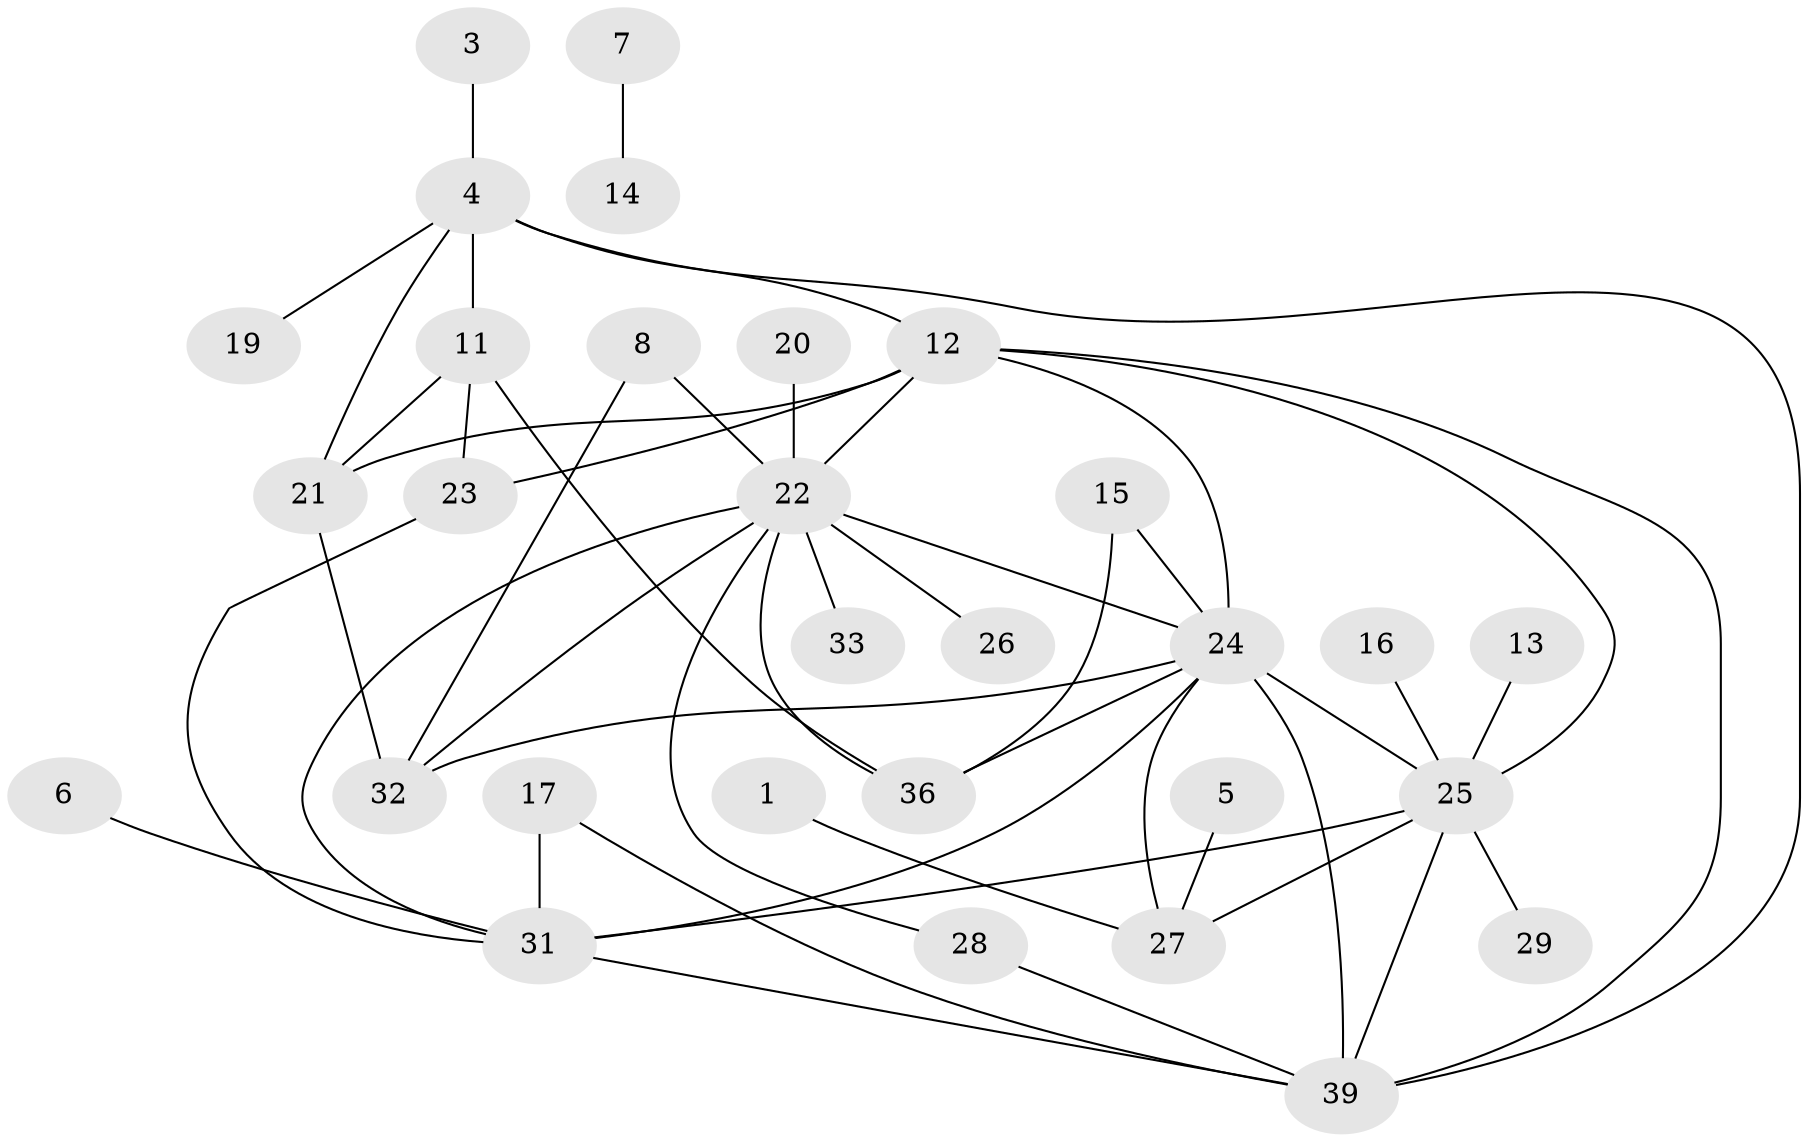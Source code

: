 // original degree distribution, {1: 0.32051282051282054, 4: 0.14102564102564102, 0: 0.0641025641025641, 7: 0.01282051282051282, 2: 0.1794871794871795, 3: 0.19230769230769232, 5: 0.0641025641025641, 6: 0.02564102564102564}
// Generated by graph-tools (version 1.1) at 2025/49/03/09/25 03:49:11]
// undirected, 30 vertices, 49 edges
graph export_dot {
graph [start="1"]
  node [color=gray90,style=filled];
  1;
  3;
  4;
  5;
  6;
  7;
  8;
  11;
  12;
  13;
  14;
  15;
  16;
  17;
  19;
  20;
  21;
  22;
  23;
  24;
  25;
  26;
  27;
  28;
  29;
  31;
  32;
  33;
  36;
  39;
  1 -- 27 [weight=1.0];
  3 -- 4 [weight=1.0];
  4 -- 11 [weight=1.0];
  4 -- 12 [weight=1.0];
  4 -- 19 [weight=1.0];
  4 -- 21 [weight=1.0];
  4 -- 39 [weight=1.0];
  5 -- 27 [weight=1.0];
  6 -- 31 [weight=1.0];
  7 -- 14 [weight=1.0];
  8 -- 22 [weight=1.0];
  8 -- 32 [weight=1.0];
  11 -- 21 [weight=1.0];
  11 -- 23 [weight=1.0];
  11 -- 36 [weight=1.0];
  12 -- 21 [weight=1.0];
  12 -- 22 [weight=2.0];
  12 -- 23 [weight=1.0];
  12 -- 24 [weight=1.0];
  12 -- 25 [weight=1.0];
  12 -- 39 [weight=1.0];
  13 -- 25 [weight=1.0];
  15 -- 24 [weight=1.0];
  15 -- 36 [weight=1.0];
  16 -- 25 [weight=1.0];
  17 -- 31 [weight=1.0];
  17 -- 39 [weight=1.0];
  20 -- 22 [weight=1.0];
  21 -- 32 [weight=1.0];
  22 -- 24 [weight=1.0];
  22 -- 26 [weight=1.0];
  22 -- 28 [weight=1.0];
  22 -- 31 [weight=1.0];
  22 -- 32 [weight=1.0];
  22 -- 33 [weight=1.0];
  22 -- 36 [weight=1.0];
  23 -- 31 [weight=1.0];
  24 -- 25 [weight=2.0];
  24 -- 27 [weight=1.0];
  24 -- 31 [weight=1.0];
  24 -- 32 [weight=1.0];
  24 -- 36 [weight=1.0];
  24 -- 39 [weight=2.0];
  25 -- 27 [weight=1.0];
  25 -- 29 [weight=1.0];
  25 -- 31 [weight=1.0];
  25 -- 39 [weight=1.0];
  28 -- 39 [weight=1.0];
  31 -- 39 [weight=1.0];
}
